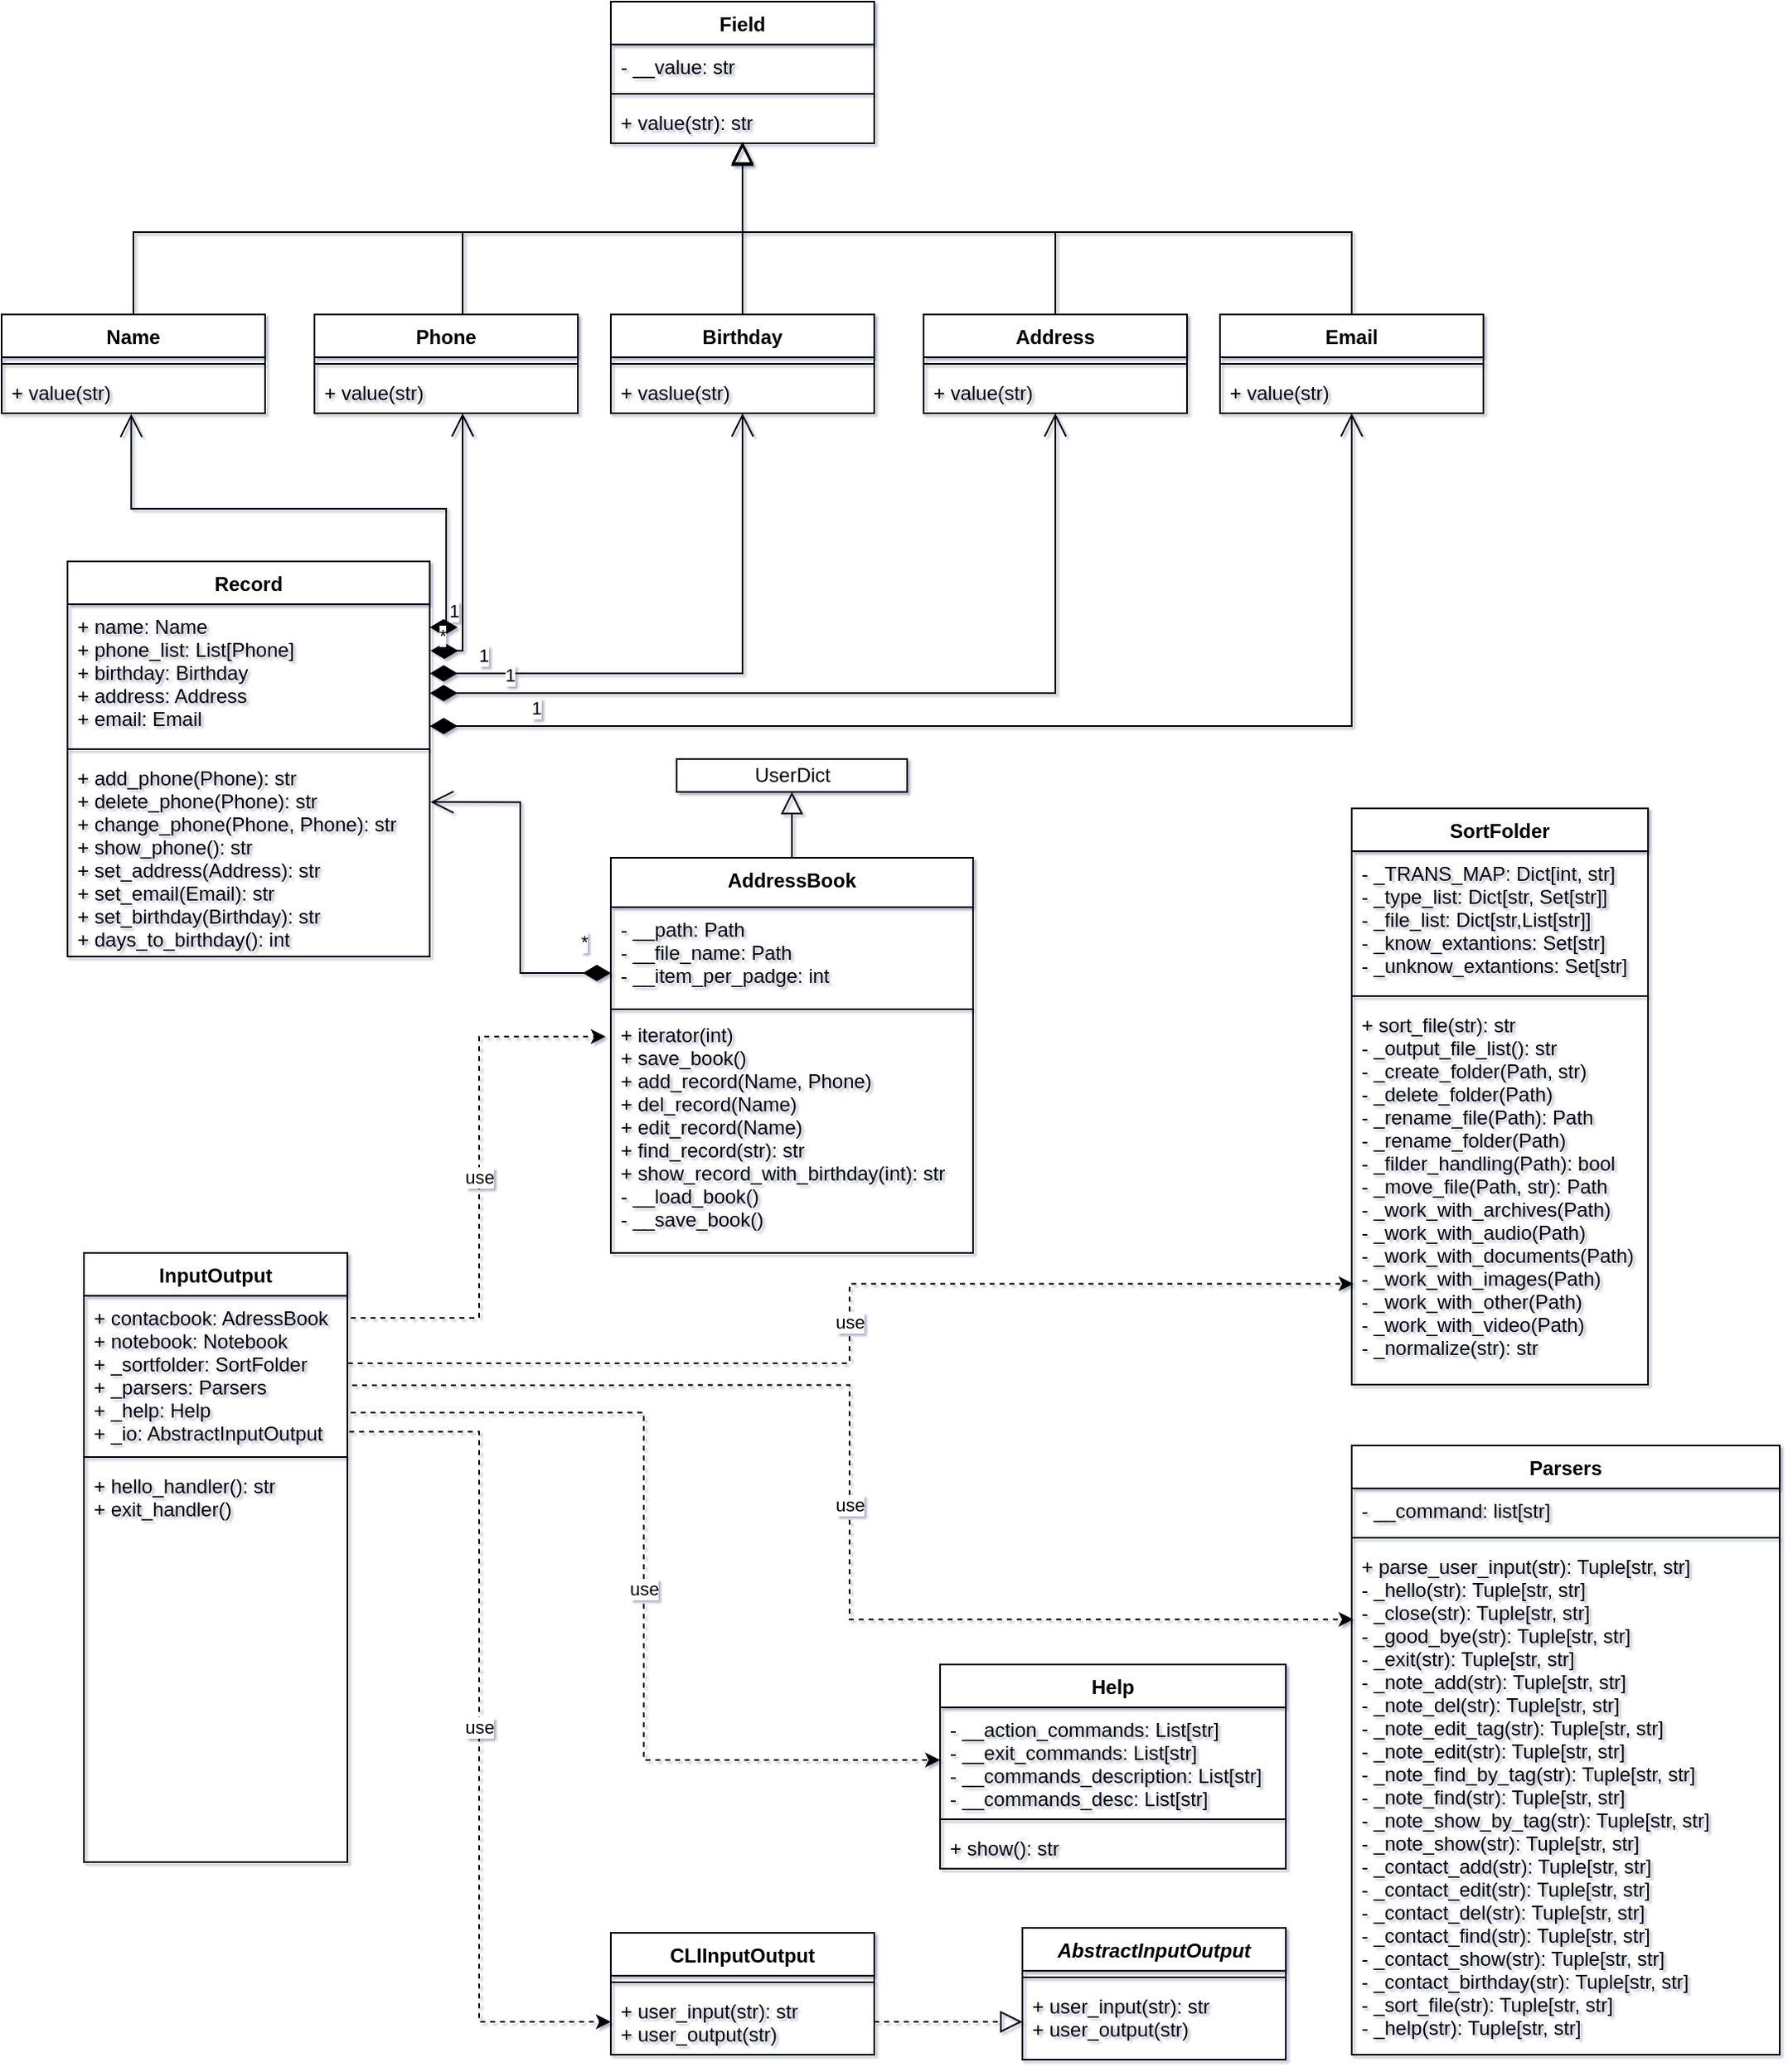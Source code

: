<mxfile version="20.4.1" type="github">
  <diagram id="C5RBs43oDa-KdzZeNtuy" name="Page-1">
    <mxGraphModel dx="1113" dy="668" grid="1" gridSize="10" guides="1" tooltips="1" connect="1" arrows="1" fold="1" page="1" pageScale="1" pageWidth="1169" pageHeight="1654" background="#ffffff" math="0" shadow="1">
      <root>
        <object label="" id="WIyWlLk6GJQsqaUBKTNV-0">
          <mxCell />
        </object>
        <mxCell id="WIyWlLk6GJQsqaUBKTNV-1" parent="WIyWlLk6GJQsqaUBKTNV-0" />
        <mxCell id="-XMMIRewIuGDqcK_ADeO-0" value="Field" style="swimlane;fontStyle=1;align=center;verticalAlign=top;childLayout=stackLayout;horizontal=1;startSize=26;horizontalStack=0;resizeParent=1;resizeParentMax=0;resizeLast=0;collapsible=1;marginBottom=0;" parent="WIyWlLk6GJQsqaUBKTNV-1" vertex="1">
          <mxGeometry x="390" y="30" width="160" height="86" as="geometry" />
        </mxCell>
        <mxCell id="-XMMIRewIuGDqcK_ADeO-1" value="- __value: str" style="text;strokeColor=none;fillColor=none;align=left;verticalAlign=top;spacingLeft=4;spacingRight=4;overflow=hidden;rotatable=0;points=[[0,0.5],[1,0.5]];portConstraint=eastwest;" parent="-XMMIRewIuGDqcK_ADeO-0" vertex="1">
          <mxGeometry y="26" width="160" height="26" as="geometry" />
        </mxCell>
        <mxCell id="-XMMIRewIuGDqcK_ADeO-2" value="" style="line;strokeWidth=1;fillColor=none;align=left;verticalAlign=middle;spacingTop=-1;spacingLeft=3;spacingRight=3;rotatable=0;labelPosition=right;points=[];portConstraint=eastwest;strokeColor=inherit;" parent="-XMMIRewIuGDqcK_ADeO-0" vertex="1">
          <mxGeometry y="52" width="160" height="8" as="geometry" />
        </mxCell>
        <mxCell id="-XMMIRewIuGDqcK_ADeO-3" value="+ value(str): str" style="text;strokeColor=none;fillColor=none;align=left;verticalAlign=top;spacingLeft=4;spacingRight=4;overflow=hidden;rotatable=0;points=[[0,0.5],[1,0.5]];portConstraint=eastwest;" parent="-XMMIRewIuGDqcK_ADeO-0" vertex="1">
          <mxGeometry y="60" width="160" height="26" as="geometry" />
        </mxCell>
        <mxCell id="-XMMIRewIuGDqcK_ADeO-4" value="Birthday" style="swimlane;fontStyle=1;align=center;verticalAlign=top;childLayout=stackLayout;horizontal=1;startSize=26;horizontalStack=0;resizeParent=1;resizeParentMax=0;resizeLast=0;collapsible=1;marginBottom=0;" parent="WIyWlLk6GJQsqaUBKTNV-1" vertex="1">
          <mxGeometry x="390" y="220" width="160" height="60" as="geometry" />
        </mxCell>
        <mxCell id="-XMMIRewIuGDqcK_ADeO-6" value="" style="line;strokeWidth=1;fillColor=none;align=left;verticalAlign=middle;spacingTop=-1;spacingLeft=3;spacingRight=3;rotatable=0;labelPosition=right;points=[];portConstraint=eastwest;strokeColor=inherit;" parent="-XMMIRewIuGDqcK_ADeO-4" vertex="1">
          <mxGeometry y="26" width="160" height="8" as="geometry" />
        </mxCell>
        <mxCell id="-XMMIRewIuGDqcK_ADeO-7" value="+ vaslue(str)" style="text;strokeColor=none;fillColor=none;align=left;verticalAlign=top;spacingLeft=4;spacingRight=4;overflow=hidden;rotatable=0;points=[[0,0.5],[1,0.5]];portConstraint=eastwest;" parent="-XMMIRewIuGDqcK_ADeO-4" vertex="1">
          <mxGeometry y="34" width="160" height="26" as="geometry" />
        </mxCell>
        <mxCell id="_s7rSfz18poYZKIc188B-0" style="edgeStyle=orthogonalEdgeStyle;rounded=0;orthogonalLoop=1;jettySize=auto;html=1;entryX=0.5;entryY=0.962;entryDx=0;entryDy=0;entryPerimeter=0;strokeWidth=1;endArrow=block;endFill=0;endSize=11;" parent="WIyWlLk6GJQsqaUBKTNV-1" source="-XMMIRewIuGDqcK_ADeO-8" target="-XMMIRewIuGDqcK_ADeO-3" edge="1">
          <mxGeometry relative="1" as="geometry">
            <Array as="points">
              <mxPoint x="100" y="170" />
              <mxPoint x="470" y="170" />
            </Array>
          </mxGeometry>
        </mxCell>
        <mxCell id="-XMMIRewIuGDqcK_ADeO-8" value="Name" style="swimlane;fontStyle=1;align=center;verticalAlign=top;childLayout=stackLayout;horizontal=1;startSize=26;horizontalStack=0;resizeParent=1;resizeParentMax=0;resizeLast=0;collapsible=1;marginBottom=0;" parent="WIyWlLk6GJQsqaUBKTNV-1" vertex="1">
          <mxGeometry x="20" y="220" width="160" height="60" as="geometry" />
        </mxCell>
        <mxCell id="-XMMIRewIuGDqcK_ADeO-10" value="" style="line;strokeWidth=1;fillColor=none;align=left;verticalAlign=middle;spacingTop=-1;spacingLeft=3;spacingRight=3;rotatable=0;labelPosition=right;points=[];portConstraint=eastwest;strokeColor=inherit;" parent="-XMMIRewIuGDqcK_ADeO-8" vertex="1">
          <mxGeometry y="26" width="160" height="8" as="geometry" />
        </mxCell>
        <mxCell id="-XMMIRewIuGDqcK_ADeO-11" value="+ value(str)" style="text;strokeColor=none;fillColor=none;align=left;verticalAlign=top;spacingLeft=4;spacingRight=4;overflow=hidden;rotatable=0;points=[[0,0.5],[1,0.5]];portConstraint=eastwest;" parent="-XMMIRewIuGDqcK_ADeO-8" vertex="1">
          <mxGeometry y="34" width="160" height="26" as="geometry" />
        </mxCell>
        <mxCell id="_s7rSfz18poYZKIc188B-1" style="edgeStyle=orthogonalEdgeStyle;rounded=0;orthogonalLoop=1;jettySize=auto;html=1;strokeWidth=1;endArrow=block;endFill=0;endSize=11;" parent="WIyWlLk6GJQsqaUBKTNV-1" source="-XMMIRewIuGDqcK_ADeO-12" target="-XMMIRewIuGDqcK_ADeO-3" edge="1">
          <mxGeometry relative="1" as="geometry">
            <Array as="points">
              <mxPoint x="300" y="170" />
              <mxPoint x="470" y="170" />
            </Array>
          </mxGeometry>
        </mxCell>
        <mxCell id="-XMMIRewIuGDqcK_ADeO-12" value="Phone" style="swimlane;fontStyle=1;align=center;verticalAlign=top;childLayout=stackLayout;horizontal=1;startSize=26;horizontalStack=0;resizeParent=1;resizeParentMax=0;resizeLast=0;collapsible=1;marginBottom=0;" parent="WIyWlLk6GJQsqaUBKTNV-1" vertex="1">
          <mxGeometry x="210" y="220" width="160" height="60" as="geometry" />
        </mxCell>
        <mxCell id="-XMMIRewIuGDqcK_ADeO-14" value="" style="line;strokeWidth=1;fillColor=none;align=left;verticalAlign=middle;spacingTop=-1;spacingLeft=3;spacingRight=3;rotatable=0;labelPosition=right;points=[];portConstraint=eastwest;strokeColor=inherit;" parent="-XMMIRewIuGDqcK_ADeO-12" vertex="1">
          <mxGeometry y="26" width="160" height="8" as="geometry" />
        </mxCell>
        <mxCell id="-XMMIRewIuGDqcK_ADeO-15" value="+ value(str)" style="text;strokeColor=none;fillColor=none;align=left;verticalAlign=top;spacingLeft=4;spacingRight=4;overflow=hidden;rotatable=0;points=[[0,0.5],[1,0.5]];portConstraint=eastwest;" parent="-XMMIRewIuGDqcK_ADeO-12" vertex="1">
          <mxGeometry y="34" width="160" height="26" as="geometry" />
        </mxCell>
        <mxCell id="-XMMIRewIuGDqcK_ADeO-18" value="" style="endArrow=block;endSize=10;endFill=0;shadow=0;strokeWidth=1;rounded=0;edgeStyle=elbowEdgeStyle;elbow=vertical;exitX=0.5;exitY=0;exitDx=0;exitDy=0;" parent="WIyWlLk6GJQsqaUBKTNV-1" source="-XMMIRewIuGDqcK_ADeO-4" target="-XMMIRewIuGDqcK_ADeO-3" edge="1">
          <mxGeometry width="160" relative="1" as="geometry">
            <mxPoint x="640" y="230" as="sourcePoint" />
            <mxPoint x="510" y="130" as="targetPoint" />
            <Array as="points">
              <mxPoint x="470" y="160" />
              <mxPoint x="550" y="180" />
              <mxPoint x="530" y="180" />
              <mxPoint x="590" y="200" />
            </Array>
          </mxGeometry>
        </mxCell>
        <mxCell id="_s7rSfz18poYZKIc188B-2" value="Record" style="swimlane;fontStyle=1;align=center;verticalAlign=top;childLayout=stackLayout;horizontal=1;startSize=26;horizontalStack=0;resizeParent=1;resizeParentMax=0;resizeLast=0;collapsible=1;marginBottom=0;" parent="WIyWlLk6GJQsqaUBKTNV-1" vertex="1">
          <mxGeometry x="60" y="370" width="220" height="240" as="geometry" />
        </mxCell>
        <mxCell id="_s7rSfz18poYZKIc188B-3" value="+ name: Name&#xa;+ phone_list: List[Phone]&#xa;+ birthday: Birthday&#xa;+ address: Address&#xa;+ email: Email&#xa;" style="text;strokeColor=none;fillColor=none;align=left;verticalAlign=top;spacingLeft=4;spacingRight=4;overflow=hidden;rotatable=0;points=[[0,0.5],[1,0.5]];portConstraint=eastwest;" parent="_s7rSfz18poYZKIc188B-2" vertex="1">
          <mxGeometry y="26" width="220" height="84" as="geometry" />
        </mxCell>
        <mxCell id="_s7rSfz18poYZKIc188B-4" value="" style="line;strokeWidth=1;fillColor=none;align=left;verticalAlign=middle;spacingTop=-1;spacingLeft=3;spacingRight=3;rotatable=0;labelPosition=right;points=[];portConstraint=eastwest;strokeColor=inherit;" parent="_s7rSfz18poYZKIc188B-2" vertex="1">
          <mxGeometry y="110" width="220" height="8" as="geometry" />
        </mxCell>
        <mxCell id="_s7rSfz18poYZKIc188B-5" value="+ add_phone(Phone): str&#xa;+ delete_phone(Phone): str&#xa;+ change_phone(Phone, Phone): str&#xa;+ show_phone(): str&#xa;+ set_address(Address): str&#xa;+ set_email(Email): str&#xa;+ set_birthday(Birthday): str&#xa;+ days_to_birthday(): int" style="text;strokeColor=none;fillColor=none;align=left;verticalAlign=top;spacingLeft=4;spacingRight=4;overflow=hidden;rotatable=0;points=[[0,0.5],[1,0.5]];portConstraint=eastwest;" parent="_s7rSfz18poYZKIc188B-2" vertex="1">
          <mxGeometry y="118" width="220" height="122" as="geometry" />
        </mxCell>
        <mxCell id="_s7rSfz18poYZKIc188B-13" style="edgeStyle=orthogonalEdgeStyle;rounded=0;orthogonalLoop=1;jettySize=auto;html=1;strokeWidth=1;endArrow=block;endFill=0;endSize=11;" parent="WIyWlLk6GJQsqaUBKTNV-1" source="_s7rSfz18poYZKIc188B-6" target="-XMMIRewIuGDqcK_ADeO-3" edge="1">
          <mxGeometry relative="1" as="geometry">
            <mxPoint x="470" y="120" as="targetPoint" />
            <Array as="points">
              <mxPoint x="660" y="170" />
              <mxPoint x="470" y="170" />
            </Array>
          </mxGeometry>
        </mxCell>
        <mxCell id="_s7rSfz18poYZKIc188B-6" value="Address" style="swimlane;fontStyle=1;align=center;verticalAlign=top;childLayout=stackLayout;horizontal=1;startSize=26;horizontalStack=0;resizeParent=1;resizeParentMax=0;resizeLast=0;collapsible=1;marginBottom=0;" parent="WIyWlLk6GJQsqaUBKTNV-1" vertex="1">
          <mxGeometry x="580" y="220" width="160" height="60" as="geometry" />
        </mxCell>
        <mxCell id="_s7rSfz18poYZKIc188B-7" value="" style="line;strokeWidth=1;fillColor=none;align=left;verticalAlign=middle;spacingTop=-1;spacingLeft=3;spacingRight=3;rotatable=0;labelPosition=right;points=[];portConstraint=eastwest;strokeColor=inherit;" parent="_s7rSfz18poYZKIc188B-6" vertex="1">
          <mxGeometry y="26" width="160" height="8" as="geometry" />
        </mxCell>
        <mxCell id="_s7rSfz18poYZKIc188B-8" value="+ value(str)" style="text;strokeColor=none;fillColor=none;align=left;verticalAlign=top;spacingLeft=4;spacingRight=4;overflow=hidden;rotatable=0;points=[[0,0.5],[1,0.5]];portConstraint=eastwest;" parent="_s7rSfz18poYZKIc188B-6" vertex="1">
          <mxGeometry y="34" width="160" height="26" as="geometry" />
        </mxCell>
        <mxCell id="_s7rSfz18poYZKIc188B-12" style="edgeStyle=orthogonalEdgeStyle;rounded=0;orthogonalLoop=1;jettySize=auto;html=1;strokeWidth=1;endArrow=block;endFill=0;endSize=11;" parent="WIyWlLk6GJQsqaUBKTNV-1" source="_s7rSfz18poYZKIc188B-9" target="-XMMIRewIuGDqcK_ADeO-3" edge="1">
          <mxGeometry relative="1" as="geometry">
            <mxPoint x="470" y="120" as="targetPoint" />
            <Array as="points">
              <mxPoint x="840" y="170" />
              <mxPoint x="470" y="170" />
            </Array>
          </mxGeometry>
        </mxCell>
        <mxCell id="_s7rSfz18poYZKIc188B-9" value="Email" style="swimlane;fontStyle=1;align=center;verticalAlign=top;childLayout=stackLayout;horizontal=1;startSize=26;horizontalStack=0;resizeParent=1;resizeParentMax=0;resizeLast=0;collapsible=1;marginBottom=0;" parent="WIyWlLk6GJQsqaUBKTNV-1" vertex="1">
          <mxGeometry x="760" y="220" width="160" height="60" as="geometry" />
        </mxCell>
        <mxCell id="_s7rSfz18poYZKIc188B-10" value="" style="line;strokeWidth=1;fillColor=none;align=left;verticalAlign=middle;spacingTop=-1;spacingLeft=3;spacingRight=3;rotatable=0;labelPosition=right;points=[];portConstraint=eastwest;strokeColor=inherit;" parent="_s7rSfz18poYZKIc188B-9" vertex="1">
          <mxGeometry y="26" width="160" height="8" as="geometry" />
        </mxCell>
        <mxCell id="_s7rSfz18poYZKIc188B-11" value="+ value(str)" style="text;strokeColor=none;fillColor=none;align=left;verticalAlign=top;spacingLeft=4;spacingRight=4;overflow=hidden;rotatable=0;points=[[0,0.5],[1,0.5]];portConstraint=eastwest;" parent="_s7rSfz18poYZKIc188B-9" vertex="1">
          <mxGeometry y="34" width="160" height="26" as="geometry" />
        </mxCell>
        <mxCell id="_s7rSfz18poYZKIc188B-14" value="1" style="endArrow=open;html=1;endSize=12;startArrow=diamondThin;startSize=14;startFill=1;edgeStyle=orthogonalEdgeStyle;align=left;verticalAlign=bottom;rounded=0;strokeWidth=1;entryX=0.492;entryY=1.013;entryDx=0;entryDy=0;entryPerimeter=0;exitX=1;exitY=0.167;exitDx=0;exitDy=0;exitPerimeter=0;" parent="WIyWlLk6GJQsqaUBKTNV-1" source="_s7rSfz18poYZKIc188B-3" target="-XMMIRewIuGDqcK_ADeO-11" edge="1">
          <mxGeometry x="-0.933" relative="1" as="geometry">
            <mxPoint x="320" y="430" as="sourcePoint" />
            <mxPoint x="470" y="470" as="targetPoint" />
            <Array as="points">
              <mxPoint x="290" y="410" />
              <mxPoint x="290" y="338" />
              <mxPoint x="99" y="338" />
            </Array>
            <mxPoint as="offset" />
          </mxGeometry>
        </mxCell>
        <mxCell id="_s7rSfz18poYZKIc188B-15" value="*" style="endArrow=open;html=1;endSize=12;startArrow=diamondThin;startSize=14;startFill=1;edgeStyle=orthogonalEdgeStyle;align=left;verticalAlign=bottom;rounded=0;strokeWidth=1;exitX=1.002;exitY=0.337;exitDx=0;exitDy=0;exitPerimeter=0;" parent="WIyWlLk6GJQsqaUBKTNV-1" source="_s7rSfz18poYZKIc188B-3" target="-XMMIRewIuGDqcK_ADeO-15" edge="1">
          <mxGeometry x="-0.96" relative="1" as="geometry">
            <mxPoint x="360" y="438" as="sourcePoint" />
            <mxPoint x="300" y="310" as="targetPoint" />
            <Array as="points">
              <mxPoint x="300" y="424" />
            </Array>
            <mxPoint as="offset" />
          </mxGeometry>
        </mxCell>
        <mxCell id="_s7rSfz18poYZKIc188B-16" value="1" style="endArrow=open;html=1;endSize=12;startArrow=diamondThin;startSize=14;startFill=1;edgeStyle=orthogonalEdgeStyle;align=left;verticalAlign=bottom;rounded=0;strokeWidth=1;exitX=1;exitY=0.5;exitDx=0;exitDy=0;" parent="WIyWlLk6GJQsqaUBKTNV-1" source="_s7rSfz18poYZKIc188B-3" target="-XMMIRewIuGDqcK_ADeO-7" edge="1">
          <mxGeometry x="-0.841" y="2" relative="1" as="geometry">
            <mxPoint x="416" y="490" as="sourcePoint" />
            <mxPoint x="296.96" y="289.506" as="targetPoint" />
            <Array as="points">
              <mxPoint x="470" y="438" />
            </Array>
            <mxPoint as="offset" />
          </mxGeometry>
        </mxCell>
        <mxCell id="_s7rSfz18poYZKIc188B-18" value="1" style="endArrow=open;html=1;endSize=12;startArrow=diamondThin;startSize=14;startFill=1;edgeStyle=orthogonalEdgeStyle;align=left;verticalAlign=bottom;rounded=0;strokeWidth=1;" parent="WIyWlLk6GJQsqaUBKTNV-1" source="_s7rSfz18poYZKIc188B-3" edge="1">
          <mxGeometry x="-0.841" y="2" relative="1" as="geometry">
            <mxPoint x="460" y="420" as="sourcePoint" />
            <mxPoint x="840" y="280" as="targetPoint" />
            <mxPoint as="offset" />
            <Array as="points">
              <mxPoint x="840" y="470" />
            </Array>
          </mxGeometry>
        </mxCell>
        <mxCell id="_s7rSfz18poYZKIc188B-17" value="1" style="endArrow=open;html=1;endSize=12;startArrow=diamondThin;startSize=14;startFill=1;edgeStyle=orthogonalEdgeStyle;align=left;verticalAlign=bottom;rounded=0;strokeWidth=1;entryX=0.5;entryY=1;entryDx=0;entryDy=0;entryPerimeter=0;" parent="WIyWlLk6GJQsqaUBKTNV-1" source="_s7rSfz18poYZKIc188B-3" target="_s7rSfz18poYZKIc188B-8" edge="1">
          <mxGeometry x="-0.841" y="2" relative="1" as="geometry">
            <mxPoint x="330" y="480" as="sourcePoint" />
            <mxPoint x="426.24" y="290.338" as="targetPoint" />
            <mxPoint as="offset" />
            <Array as="points">
              <mxPoint x="660" y="450" />
            </Array>
          </mxGeometry>
        </mxCell>
        <mxCell id="_s7rSfz18poYZKIc188B-23" style="edgeStyle=orthogonalEdgeStyle;rounded=0;orthogonalLoop=1;jettySize=auto;html=1;strokeWidth=1;endArrow=block;endFill=0;endSize=11;" parent="WIyWlLk6GJQsqaUBKTNV-1" source="_s7rSfz18poYZKIc188B-19" target="_s7rSfz18poYZKIc188B-24" edge="1">
          <mxGeometry relative="1" as="geometry">
            <mxPoint x="500" y="520" as="targetPoint" />
          </mxGeometry>
        </mxCell>
        <mxCell id="_s7rSfz18poYZKIc188B-19" value="AddressBook" style="swimlane;fontStyle=1;align=center;verticalAlign=top;childLayout=stackLayout;horizontal=1;startSize=30;horizontalStack=0;resizeParent=1;resizeParentMax=0;resizeLast=0;collapsible=1;marginBottom=0;" parent="WIyWlLk6GJQsqaUBKTNV-1" vertex="1">
          <mxGeometry x="390" y="550" width="220" height="240" as="geometry" />
        </mxCell>
        <mxCell id="_s7rSfz18poYZKIc188B-20" value="- __path: Path&#xa;- __file_name: Path&#xa;- __item_per_padge: int&#xa;" style="text;strokeColor=none;fillColor=none;align=left;verticalAlign=top;spacingLeft=4;spacingRight=4;overflow=hidden;rotatable=0;points=[[0,0.5],[1,0.5]];portConstraint=eastwest;" parent="_s7rSfz18poYZKIc188B-19" vertex="1">
          <mxGeometry y="30" width="220" height="60" as="geometry" />
        </mxCell>
        <mxCell id="_s7rSfz18poYZKIc188B-21" value="" style="line;strokeWidth=1;fillColor=none;align=left;verticalAlign=middle;spacingTop=-1;spacingLeft=3;spacingRight=3;rotatable=0;labelPosition=right;points=[];portConstraint=eastwest;strokeColor=inherit;" parent="_s7rSfz18poYZKIc188B-19" vertex="1">
          <mxGeometry y="90" width="220" height="4" as="geometry" />
        </mxCell>
        <mxCell id="_s7rSfz18poYZKIc188B-22" value="+ iterator(int)&#xa;+ save_book()&#xa;+ add_record(Name, Phone)&#xa;+ del_record(Name)&#xa;+ edit_record(Name)&#xa;+ find_record(str): str&#xa;+ show_record_with_birthday(int): str&#xa;- __load_book()&#xa;- __save_book()&#xa;" style="text;strokeColor=none;fillColor=none;align=left;verticalAlign=top;spacingLeft=4;spacingRight=4;overflow=hidden;rotatable=0;points=[[0,0.5],[1,0.5]];portConstraint=eastwest;" parent="_s7rSfz18poYZKIc188B-19" vertex="1">
          <mxGeometry y="94" width="220" height="146" as="geometry" />
        </mxCell>
        <mxCell id="_s7rSfz18poYZKIc188B-24" value="UserDict" style="html=1;" parent="WIyWlLk6GJQsqaUBKTNV-1" vertex="1">
          <mxGeometry x="430" y="490" width="140" height="20" as="geometry" />
        </mxCell>
        <mxCell id="_s7rSfz18poYZKIc188B-26" value="*" style="endArrow=open;html=1;endSize=12;startArrow=diamondThin;startSize=14;startFill=1;edgeStyle=orthogonalEdgeStyle;align=left;verticalAlign=bottom;rounded=0;strokeWidth=1;entryX=1.002;entryY=0.231;entryDx=0;entryDy=0;entryPerimeter=0;exitX=0;exitY=0.667;exitDx=0;exitDy=0;exitPerimeter=0;" parent="WIyWlLk6GJQsqaUBKTNV-1" source="_s7rSfz18poYZKIc188B-20" target="_s7rSfz18poYZKIc188B-5" edge="1">
          <mxGeometry x="-0.812" y="-10" relative="1" as="geometry">
            <mxPoint x="460" y="670" as="sourcePoint" />
            <mxPoint x="620" y="670" as="targetPoint" />
            <mxPoint as="offset" />
          </mxGeometry>
        </mxCell>
        <mxCell id="_s7rSfz18poYZKIc188B-27" value="AbstractInputOutput" style="swimlane;fontStyle=3;align=center;verticalAlign=top;childLayout=stackLayout;horizontal=1;startSize=26;horizontalStack=0;resizeParent=1;resizeParentMax=0;resizeLast=0;collapsible=1;marginBottom=0;" parent="WIyWlLk6GJQsqaUBKTNV-1" vertex="1">
          <mxGeometry x="640" y="1200" width="160" height="80" as="geometry" />
        </mxCell>
        <mxCell id="_s7rSfz18poYZKIc188B-29" value="" style="line;strokeWidth=1;fillColor=none;align=left;verticalAlign=middle;spacingTop=-1;spacingLeft=3;spacingRight=3;rotatable=0;labelPosition=right;points=[];portConstraint=eastwest;strokeColor=inherit;" parent="_s7rSfz18poYZKIc188B-27" vertex="1">
          <mxGeometry y="26" width="160" height="8" as="geometry" />
        </mxCell>
        <mxCell id="_s7rSfz18poYZKIc188B-30" value="+ user_input(str): str&#xa;+ user_output(str)" style="text;strokeColor=none;fillColor=none;align=left;verticalAlign=top;spacingLeft=4;spacingRight=4;overflow=hidden;rotatable=0;points=[[0,0.5],[1,0.5]];portConstraint=eastwest;" parent="_s7rSfz18poYZKIc188B-27" vertex="1">
          <mxGeometry y="34" width="160" height="46" as="geometry" />
        </mxCell>
        <mxCell id="_s7rSfz18poYZKIc188B-31" value="CLIInputOutput" style="swimlane;fontStyle=1;align=center;verticalAlign=top;childLayout=stackLayout;horizontal=1;startSize=26;horizontalStack=0;resizeParent=1;resizeParentMax=0;resizeLast=0;collapsible=1;marginBottom=0;" parent="WIyWlLk6GJQsqaUBKTNV-1" vertex="1">
          <mxGeometry x="390" y="1203" width="160" height="74" as="geometry" />
        </mxCell>
        <mxCell id="_s7rSfz18poYZKIc188B-33" value="" style="line;strokeWidth=1;fillColor=none;align=left;verticalAlign=middle;spacingTop=-1;spacingLeft=3;spacingRight=3;rotatable=0;labelPosition=right;points=[];portConstraint=eastwest;strokeColor=inherit;" parent="_s7rSfz18poYZKIc188B-31" vertex="1">
          <mxGeometry y="26" width="160" height="8" as="geometry" />
        </mxCell>
        <mxCell id="_s7rSfz18poYZKIc188B-34" value="+ user_input(str): str&#xa;+ user_output(str)" style="text;strokeColor=none;fillColor=none;align=left;verticalAlign=top;spacingLeft=4;spacingRight=4;overflow=hidden;rotatable=0;points=[[0,0.5],[1,0.5]];portConstraint=eastwest;" parent="_s7rSfz18poYZKIc188B-31" vertex="1">
          <mxGeometry y="34" width="160" height="40" as="geometry" />
        </mxCell>
        <mxCell id="_s7rSfz18poYZKIc188B-36" style="edgeStyle=orthogonalEdgeStyle;rounded=0;orthogonalLoop=1;jettySize=auto;html=1;strokeWidth=1;endArrow=block;endFill=0;endSize=11;entryX=0;entryY=0.5;entryDx=0;entryDy=0;dashed=1;" parent="WIyWlLk6GJQsqaUBKTNV-1" source="_s7rSfz18poYZKIc188B-34" target="_s7rSfz18poYZKIc188B-30" edge="1">
          <mxGeometry relative="1" as="geometry">
            <mxPoint x="480" y="703" as="targetPoint" />
            <mxPoint x="480" y="743" as="sourcePoint" />
          </mxGeometry>
        </mxCell>
        <mxCell id="rsv80AppgMQCgHoHrhx7-0" value="use" style="edgeStyle=orthogonalEdgeStyle;rounded=0;orthogonalLoop=1;jettySize=auto;html=1;entryX=-0.014;entryY=0.1;entryDx=0;entryDy=0;entryPerimeter=0;dashed=1;exitX=1.013;exitY=0.144;exitDx=0;exitDy=0;exitPerimeter=0;" edge="1" parent="WIyWlLk6GJQsqaUBKTNV-1" source="_s7rSfz18poYZKIc188B-38" target="_s7rSfz18poYZKIc188B-22">
          <mxGeometry relative="1" as="geometry" />
        </mxCell>
        <mxCell id="_s7rSfz18poYZKIc188B-37" value="InputOutput" style="swimlane;fontStyle=1;align=center;verticalAlign=top;childLayout=stackLayout;horizontal=1;startSize=26;horizontalStack=0;resizeParent=1;resizeParentMax=0;resizeLast=0;collapsible=1;marginBottom=0;" parent="WIyWlLk6GJQsqaUBKTNV-1" vertex="1">
          <mxGeometry x="70" y="790" width="160" height="370" as="geometry" />
        </mxCell>
        <mxCell id="_s7rSfz18poYZKIc188B-38" value="+ contacbook: AdressBook&#xa;+ notebook: Notebook&#xa;+ _sortfolder: SortFolder&#xa;+ _parsers: Parsers&#xa;+ _help: Help&#xa;+ _io: AbstractInputOutput" style="text;strokeColor=none;fillColor=none;align=left;verticalAlign=top;spacingLeft=4;spacingRight=4;overflow=hidden;rotatable=0;points=[[0,0.5],[1,0.5]];portConstraint=eastwest;" parent="_s7rSfz18poYZKIc188B-37" vertex="1">
          <mxGeometry y="26" width="160" height="94" as="geometry" />
        </mxCell>
        <mxCell id="_s7rSfz18poYZKIc188B-39" value="" style="line;strokeWidth=1;fillColor=none;align=left;verticalAlign=middle;spacingTop=-1;spacingLeft=3;spacingRight=3;rotatable=0;labelPosition=right;points=[];portConstraint=eastwest;strokeColor=inherit;" parent="_s7rSfz18poYZKIc188B-37" vertex="1">
          <mxGeometry y="120" width="160" height="8" as="geometry" />
        </mxCell>
        <mxCell id="_s7rSfz18poYZKIc188B-40" value="+ hello_handler(): str&#xa;+ exit_handler()&#xa;" style="text;strokeColor=none;fillColor=none;align=left;verticalAlign=top;spacingLeft=4;spacingRight=4;overflow=hidden;rotatable=0;points=[[0,0.5],[1,0.5]];portConstraint=eastwest;" parent="_s7rSfz18poYZKIc188B-37" vertex="1">
          <mxGeometry y="128" width="160" height="242" as="geometry" />
        </mxCell>
        <mxCell id="rsv80AppgMQCgHoHrhx7-1" value="use" style="edgeStyle=orthogonalEdgeStyle;rounded=0;orthogonalLoop=1;jettySize=auto;html=1;entryX=0;entryY=0.5;entryDx=0;entryDy=0;dashed=1;exitX=1.007;exitY=0.879;exitDx=0;exitDy=0;exitPerimeter=0;" edge="1" parent="WIyWlLk6GJQsqaUBKTNV-1" source="_s7rSfz18poYZKIc188B-38" target="_s7rSfz18poYZKIc188B-34">
          <mxGeometry relative="1" as="geometry">
            <mxPoint x="252.08" y="739.536" as="sourcePoint" />
            <mxPoint x="396.92" y="668.6" as="targetPoint" />
          </mxGeometry>
        </mxCell>
        <mxCell id="rsv80AppgMQCgHoHrhx7-2" value="Help" style="swimlane;fontStyle=1;align=center;verticalAlign=top;childLayout=stackLayout;horizontal=1;startSize=26;horizontalStack=0;resizeParent=1;resizeParentMax=0;resizeLast=0;collapsible=1;marginBottom=0;" vertex="1" parent="WIyWlLk6GJQsqaUBKTNV-1">
          <mxGeometry x="590" y="1040" width="210" height="124" as="geometry" />
        </mxCell>
        <mxCell id="rsv80AppgMQCgHoHrhx7-3" value="- __action_commands: List[str]&#xa;- __exit_commands: List[str]&#xa;- __commands_description: List[str]&#xa;- __commands_desc: List[str]" style="text;strokeColor=none;fillColor=none;align=left;verticalAlign=top;spacingLeft=4;spacingRight=4;overflow=hidden;rotatable=0;points=[[0,0.5],[1,0.5]];portConstraint=eastwest;" vertex="1" parent="rsv80AppgMQCgHoHrhx7-2">
          <mxGeometry y="26" width="210" height="64" as="geometry" />
        </mxCell>
        <mxCell id="rsv80AppgMQCgHoHrhx7-4" value="" style="line;strokeWidth=1;fillColor=none;align=left;verticalAlign=middle;spacingTop=-1;spacingLeft=3;spacingRight=3;rotatable=0;labelPosition=right;points=[];portConstraint=eastwest;strokeColor=inherit;" vertex="1" parent="rsv80AppgMQCgHoHrhx7-2">
          <mxGeometry y="90" width="210" height="8" as="geometry" />
        </mxCell>
        <mxCell id="rsv80AppgMQCgHoHrhx7-5" value="+ show(): str" style="text;strokeColor=none;fillColor=none;align=left;verticalAlign=top;spacingLeft=4;spacingRight=4;overflow=hidden;rotatable=0;points=[[0,0.5],[1,0.5]];portConstraint=eastwest;" vertex="1" parent="rsv80AppgMQCgHoHrhx7-2">
          <mxGeometry y="98" width="210" height="26" as="geometry" />
        </mxCell>
        <mxCell id="rsv80AppgMQCgHoHrhx7-6" value="use" style="edgeStyle=orthogonalEdgeStyle;rounded=0;orthogonalLoop=1;jettySize=auto;html=1;dashed=1;exitX=1.013;exitY=0.755;exitDx=0;exitDy=0;exitPerimeter=0;" edge="1" parent="WIyWlLk6GJQsqaUBKTNV-1" source="_s7rSfz18poYZKIc188B-38" target="rsv80AppgMQCgHoHrhx7-3">
          <mxGeometry relative="1" as="geometry">
            <mxPoint x="242.08" y="839.536" as="sourcePoint" />
            <mxPoint x="396.92" y="668.6" as="targetPoint" />
          </mxGeometry>
        </mxCell>
        <mxCell id="rsv80AppgMQCgHoHrhx7-7" value="Parsers" style="swimlane;fontStyle=1;align=center;verticalAlign=top;childLayout=stackLayout;horizontal=1;startSize=26;horizontalStack=0;resizeParent=1;resizeParentMax=0;resizeLast=0;collapsible=1;marginBottom=0;" vertex="1" parent="WIyWlLk6GJQsqaUBKTNV-1">
          <mxGeometry x="840" y="907" width="260" height="370" as="geometry" />
        </mxCell>
        <mxCell id="rsv80AppgMQCgHoHrhx7-8" value="- __command: list[str]" style="text;strokeColor=none;fillColor=none;align=left;verticalAlign=top;spacingLeft=4;spacingRight=4;overflow=hidden;rotatable=0;points=[[0,0.5],[1,0.5]];portConstraint=eastwest;" vertex="1" parent="rsv80AppgMQCgHoHrhx7-7">
          <mxGeometry y="26" width="260" height="26" as="geometry" />
        </mxCell>
        <mxCell id="rsv80AppgMQCgHoHrhx7-9" value="" style="line;strokeWidth=1;fillColor=none;align=left;verticalAlign=middle;spacingTop=-1;spacingLeft=3;spacingRight=3;rotatable=0;labelPosition=right;points=[];portConstraint=eastwest;strokeColor=inherit;" vertex="1" parent="rsv80AppgMQCgHoHrhx7-7">
          <mxGeometry y="52" width="260" height="8" as="geometry" />
        </mxCell>
        <mxCell id="rsv80AppgMQCgHoHrhx7-10" value="+ parse_user_input(str): Tuple[str, str]&#xa;- _hello(str): Tuple[str, str]&#xa;- _close(str): Tuple[str, str]&#xa;- _good_bye(str): Tuple[str, str]&#xa;- _exit(str): Tuple[str, str]&#xa;- _note_add(str): Tuple[str, str]&#xa;- _note_del(str): Tuple[str, str]&#xa;- _note_edit_tag(str): Tuple[str, str]&#xa;- _note_edit(str): Tuple[str, str]&#xa;- _note_find_by_tag(str): Tuple[str, str]&#xa;- _note_find(str): Tuple[str, str]&#xa;- _note_show_by_tag(str): Tuple[str, str]&#xa;- _note_show(str): Tuple[str, str]&#xa;- _contact_add(str): Tuple[str, str]&#xa;- _contact_edit(str): Tuple[str, str]&#xa;- _contact_del(str): Tuple[str, str]&#xa;- _contact_find(str): Tuple[str, str]&#xa;- _contact_show(str): Tuple[str, str]&#xa;- _contact_birthday(str): Tuple[str, str]&#xa;- _sort_file(str): Tuple[str, str]&#xa;- _help(str): Tuple[str, str]" style="text;strokeColor=none;fillColor=none;align=left;verticalAlign=top;spacingLeft=4;spacingRight=4;overflow=hidden;rotatable=0;points=[[0,0.5],[1,0.5]];portConstraint=eastwest;" vertex="1" parent="rsv80AppgMQCgHoHrhx7-7">
          <mxGeometry y="60" width="260" height="310" as="geometry" />
        </mxCell>
        <mxCell id="rsv80AppgMQCgHoHrhx7-11" value="use" style="edgeStyle=orthogonalEdgeStyle;rounded=0;orthogonalLoop=1;jettySize=auto;html=1;dashed=1;exitX=1.018;exitY=0.578;exitDx=0;exitDy=0;exitPerimeter=0;entryX=0.004;entryY=0.147;entryDx=0;entryDy=0;entryPerimeter=0;" edge="1" parent="WIyWlLk6GJQsqaUBKTNV-1" source="_s7rSfz18poYZKIc188B-38" target="rsv80AppgMQCgHoHrhx7-10">
          <mxGeometry relative="1" as="geometry">
            <mxPoint x="242.08" y="896.97" as="sourcePoint" />
            <mxPoint x="600" y="1108" as="targetPoint" />
          </mxGeometry>
        </mxCell>
        <mxCell id="rsv80AppgMQCgHoHrhx7-12" value="SortFolder" style="swimlane;fontStyle=1;align=center;verticalAlign=top;childLayout=stackLayout;horizontal=1;startSize=26;horizontalStack=0;resizeParent=1;resizeParentMax=0;resizeLast=0;collapsible=1;marginBottom=0;" vertex="1" parent="WIyWlLk6GJQsqaUBKTNV-1">
          <mxGeometry x="840" y="520" width="180" height="350" as="geometry" />
        </mxCell>
        <mxCell id="rsv80AppgMQCgHoHrhx7-13" value="- _TRANS_MAP: Dict[int, str]&#xa;- _type_list: Dict[str, Set[str]]&#xa;- _file_list: Dict[str,List[str]]&#xa;- _know_extantions: Set[str]&#xa;- _unknow_extantions: Set[str]&#xa;" style="text;strokeColor=none;fillColor=none;align=left;verticalAlign=top;spacingLeft=4;spacingRight=4;overflow=hidden;rotatable=0;points=[[0,0.5],[1,0.5]];portConstraint=eastwest;" vertex="1" parent="rsv80AppgMQCgHoHrhx7-12">
          <mxGeometry y="26" width="180" height="84" as="geometry" />
        </mxCell>
        <mxCell id="rsv80AppgMQCgHoHrhx7-14" value="" style="line;strokeWidth=1;fillColor=none;align=left;verticalAlign=middle;spacingTop=-1;spacingLeft=3;spacingRight=3;rotatable=0;labelPosition=right;points=[];portConstraint=eastwest;strokeColor=inherit;" vertex="1" parent="rsv80AppgMQCgHoHrhx7-12">
          <mxGeometry y="110" width="180" height="8" as="geometry" />
        </mxCell>
        <mxCell id="rsv80AppgMQCgHoHrhx7-15" value="+ sort_file(str): str&#xa;- _output_file_list(): str&#xa;- _create_folder(Path, str)&#xa;- _delete_folder(Path)&#xa;- _rename_file(Path): Path&#xa;- _rename_folder(Path)&#xa;- _filder_handling(Path): bool&#xa;- _move_file(Path, str): Path&#xa;- _work_with_archives(Path)&#xa;- _work_with_audio(Path)&#xa;- _work_with_documents(Path)&#xa;- _work_with_images(Path)&#xa;- _work_with_other(Path)&#xa;- _work_with_video(Path)&#xa;- _normalize(str): str" style="text;strokeColor=none;fillColor=none;align=left;verticalAlign=top;spacingLeft=4;spacingRight=4;overflow=hidden;rotatable=0;points=[[0,0.5],[1,0.5]];portConstraint=eastwest;" vertex="1" parent="rsv80AppgMQCgHoHrhx7-12">
          <mxGeometry y="118" width="180" height="232" as="geometry" />
        </mxCell>
        <mxCell id="rsv80AppgMQCgHoHrhx7-16" value="use" style="edgeStyle=orthogonalEdgeStyle;rounded=0;orthogonalLoop=1;jettySize=auto;html=1;dashed=1;exitX=1.002;exitY=0.436;exitDx=0;exitDy=0;exitPerimeter=0;entryX=0.006;entryY=0.736;entryDx=0;entryDy=0;entryPerimeter=0;" edge="1" parent="WIyWlLk6GJQsqaUBKTNV-1" source="_s7rSfz18poYZKIc188B-38" target="rsv80AppgMQCgHoHrhx7-15">
          <mxGeometry relative="1" as="geometry">
            <mxPoint x="242.88" y="880.332" as="sourcePoint" />
            <mxPoint x="851.04" y="1022.57" as="targetPoint" />
          </mxGeometry>
        </mxCell>
      </root>
    </mxGraphModel>
  </diagram>
</mxfile>
